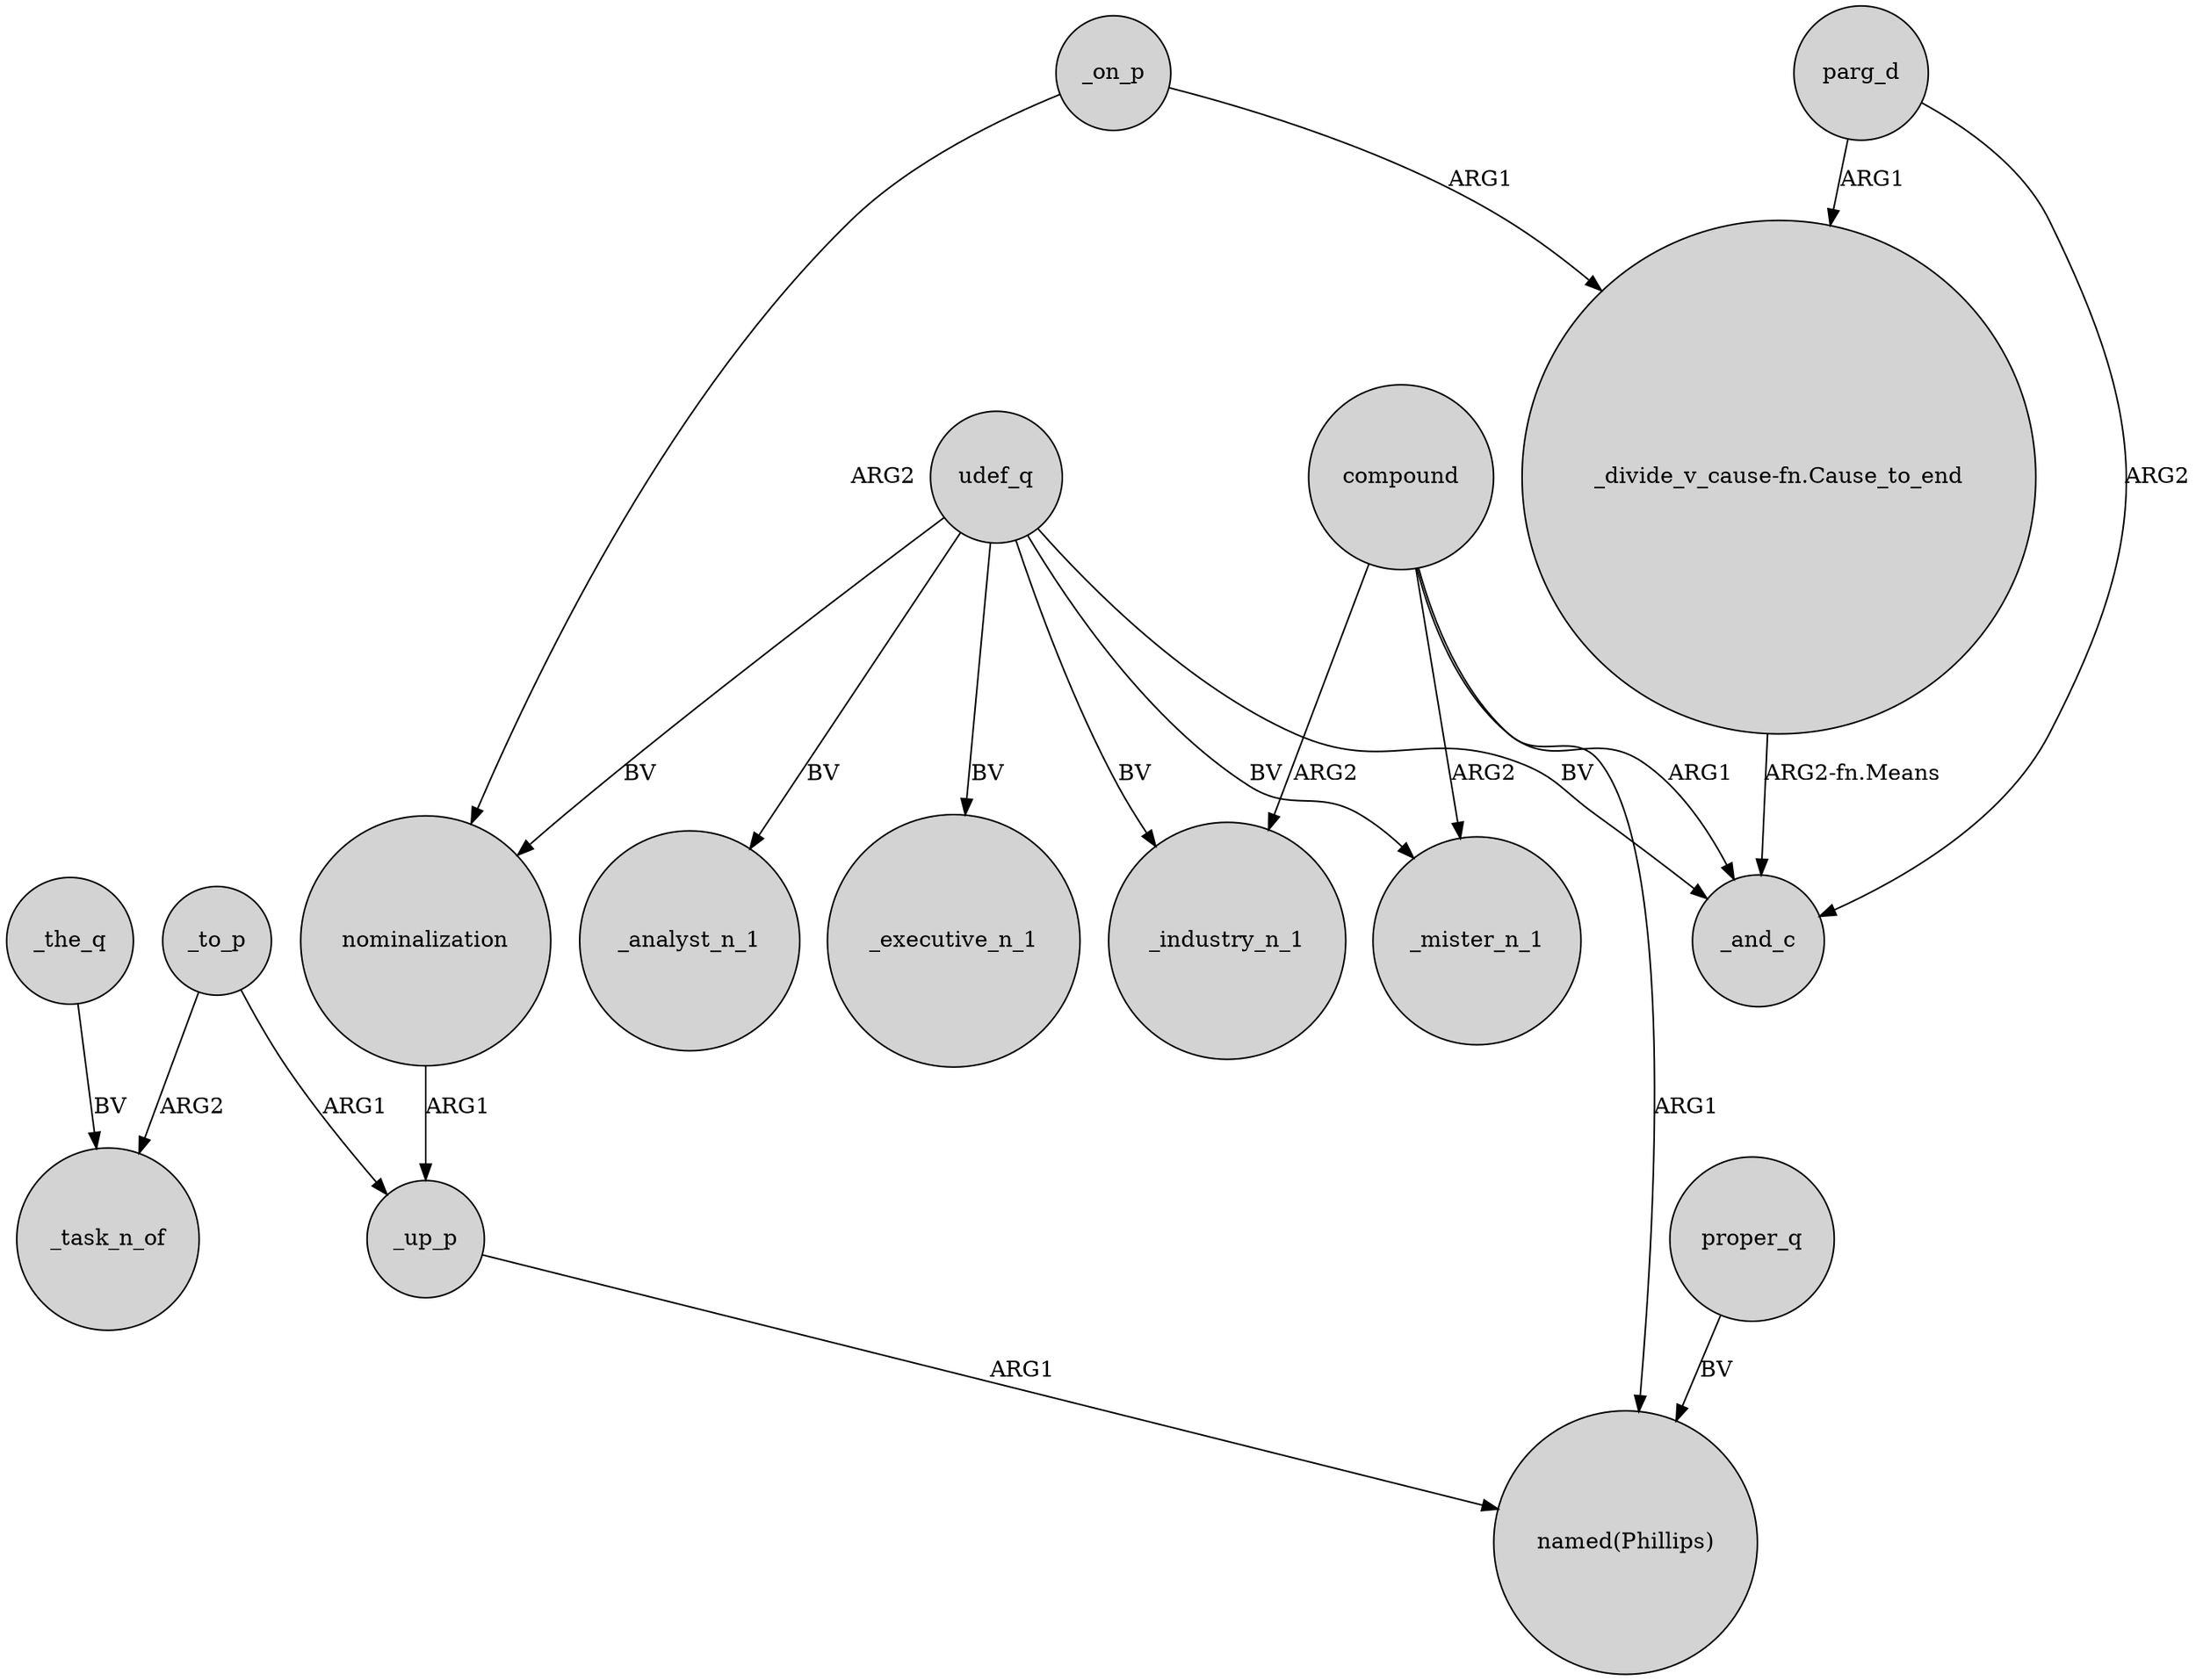 digraph {
	node [shape=circle style=filled]
	_the_q -> _task_n_of [label=BV]
	compound -> _and_c [label=ARG1]
	compound -> _mister_n_1 [label=ARG2]
	compound -> _industry_n_1 [label=ARG2]
	udef_q -> _analyst_n_1 [label=BV]
	_on_p -> nominalization [label=ARG2]
	udef_q -> nominalization [label=BV]
	udef_q -> _and_c [label=BV]
	udef_q -> _mister_n_1 [label=BV]
	compound -> "named(Phillips)" [label=ARG1]
	_on_p -> "_divide_v_cause-fn.Cause_to_end" [label=ARG1]
	_to_p -> _up_p [label=ARG1]
	proper_q -> "named(Phillips)" [label=BV]
	udef_q -> _executive_n_1 [label=BV]
	parg_d -> "_divide_v_cause-fn.Cause_to_end" [label=ARG1]
	_to_p -> _task_n_of [label=ARG2]
	_up_p -> "named(Phillips)" [label=ARG1]
	parg_d -> _and_c [label=ARG2]
	udef_q -> _industry_n_1 [label=BV]
	"_divide_v_cause-fn.Cause_to_end" -> _and_c [label="ARG2-fn.Means"]
	nominalization -> _up_p [label=ARG1]
}
